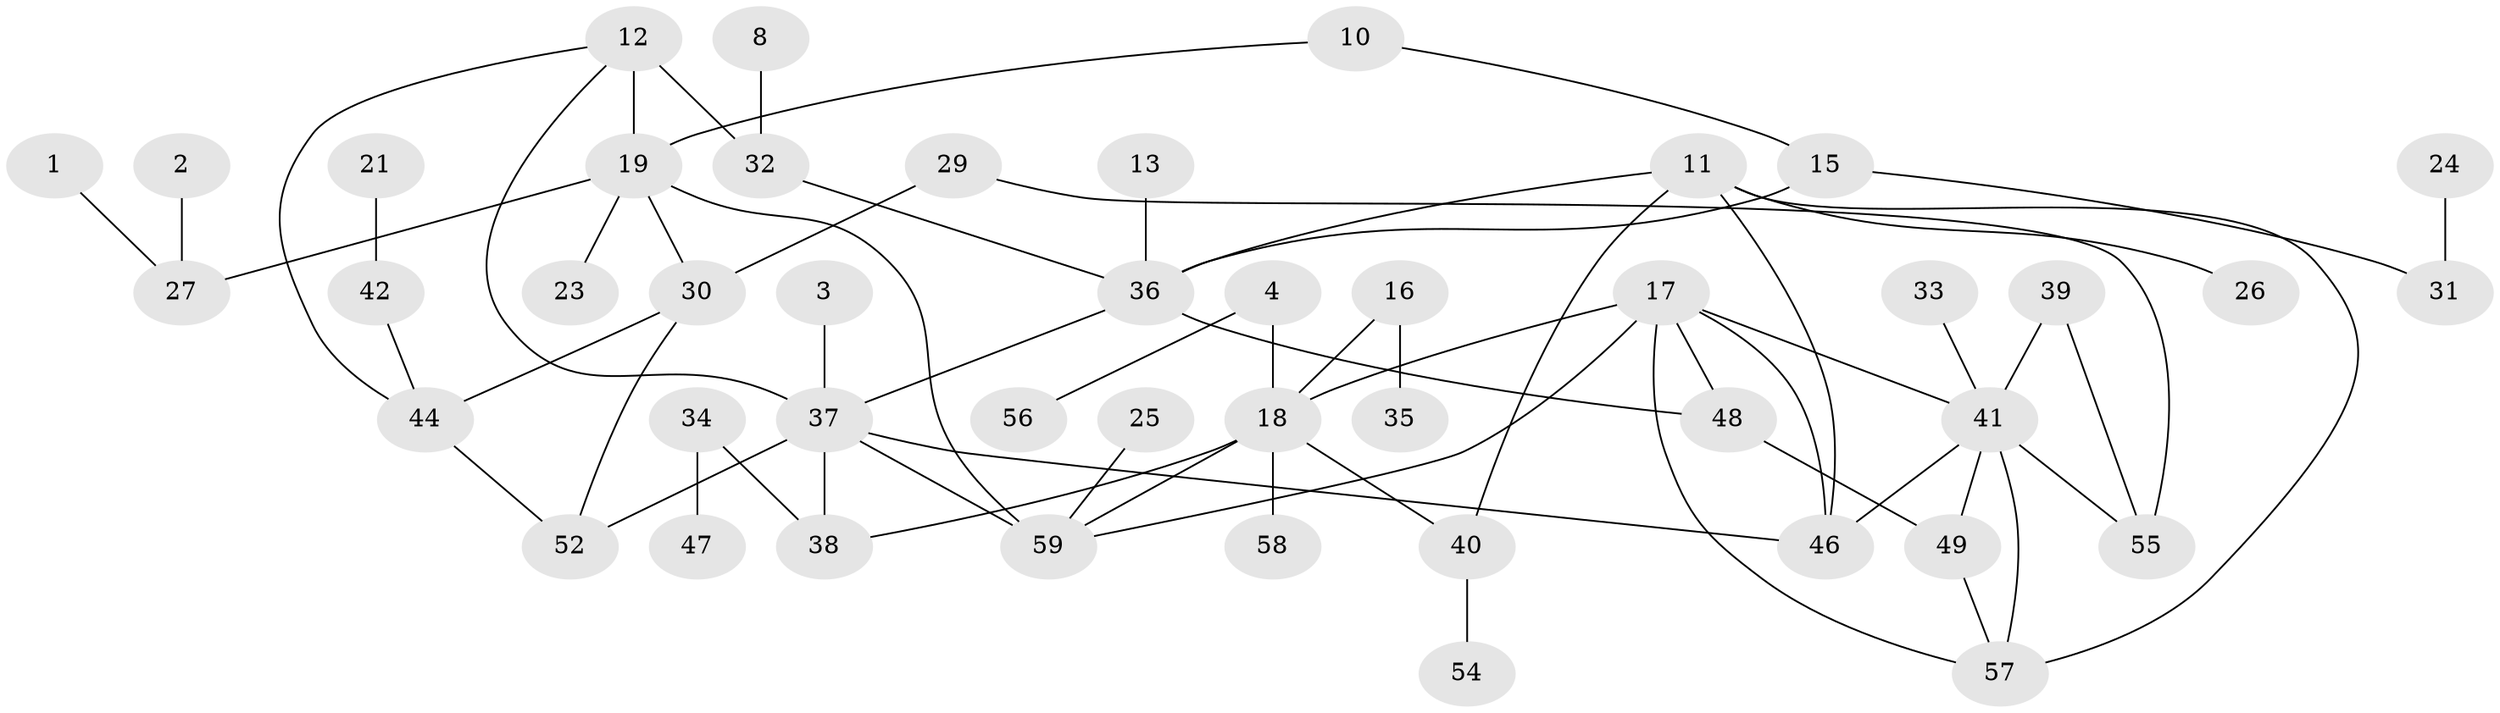 // original degree distribution, {2: 0.2796610169491525, 3: 0.13559322033898305, 1: 0.288135593220339, 4: 0.1440677966101695, 5: 0.05084745762711865, 8: 0.00847457627118644, 0: 0.07627118644067797, 6: 0.01694915254237288}
// Generated by graph-tools (version 1.1) at 2025/00/03/09/25 03:00:50]
// undirected, 46 vertices, 64 edges
graph export_dot {
graph [start="1"]
  node [color=gray90,style=filled];
  1;
  2;
  3;
  4;
  8;
  10;
  11;
  12;
  13;
  15;
  16;
  17;
  18;
  19;
  21;
  23;
  24;
  25;
  26;
  27;
  29;
  30;
  31;
  32;
  33;
  34;
  35;
  36;
  37;
  38;
  39;
  40;
  41;
  42;
  44;
  46;
  47;
  48;
  49;
  52;
  54;
  55;
  56;
  57;
  58;
  59;
  1 -- 27 [weight=1.0];
  2 -- 27 [weight=1.0];
  3 -- 37 [weight=2.0];
  4 -- 18 [weight=1.0];
  4 -- 56 [weight=1.0];
  8 -- 32 [weight=1.0];
  10 -- 15 [weight=1.0];
  10 -- 19 [weight=1.0];
  11 -- 26 [weight=1.0];
  11 -- 36 [weight=1.0];
  11 -- 40 [weight=1.0];
  11 -- 46 [weight=1.0];
  11 -- 57 [weight=1.0];
  12 -- 19 [weight=1.0];
  12 -- 32 [weight=2.0];
  12 -- 37 [weight=1.0];
  12 -- 44 [weight=1.0];
  13 -- 36 [weight=1.0];
  15 -- 31 [weight=1.0];
  15 -- 36 [weight=1.0];
  16 -- 18 [weight=1.0];
  16 -- 35 [weight=1.0];
  17 -- 18 [weight=4.0];
  17 -- 41 [weight=1.0];
  17 -- 46 [weight=2.0];
  17 -- 48 [weight=1.0];
  17 -- 57 [weight=1.0];
  17 -- 59 [weight=1.0];
  18 -- 38 [weight=1.0];
  18 -- 40 [weight=1.0];
  18 -- 58 [weight=1.0];
  18 -- 59 [weight=1.0];
  19 -- 23 [weight=1.0];
  19 -- 27 [weight=2.0];
  19 -- 30 [weight=1.0];
  19 -- 59 [weight=2.0];
  21 -- 42 [weight=1.0];
  24 -- 31 [weight=1.0];
  25 -- 59 [weight=1.0];
  29 -- 30 [weight=1.0];
  29 -- 55 [weight=1.0];
  30 -- 44 [weight=1.0];
  30 -- 52 [weight=1.0];
  32 -- 36 [weight=1.0];
  33 -- 41 [weight=1.0];
  34 -- 38 [weight=1.0];
  34 -- 47 [weight=1.0];
  36 -- 37 [weight=1.0];
  36 -- 48 [weight=1.0];
  37 -- 38 [weight=3.0];
  37 -- 46 [weight=1.0];
  37 -- 52 [weight=1.0];
  37 -- 59 [weight=1.0];
  39 -- 41 [weight=1.0];
  39 -- 55 [weight=1.0];
  40 -- 54 [weight=1.0];
  41 -- 46 [weight=1.0];
  41 -- 49 [weight=1.0];
  41 -- 55 [weight=1.0];
  41 -- 57 [weight=1.0];
  42 -- 44 [weight=1.0];
  44 -- 52 [weight=1.0];
  48 -- 49 [weight=1.0];
  49 -- 57 [weight=1.0];
}
